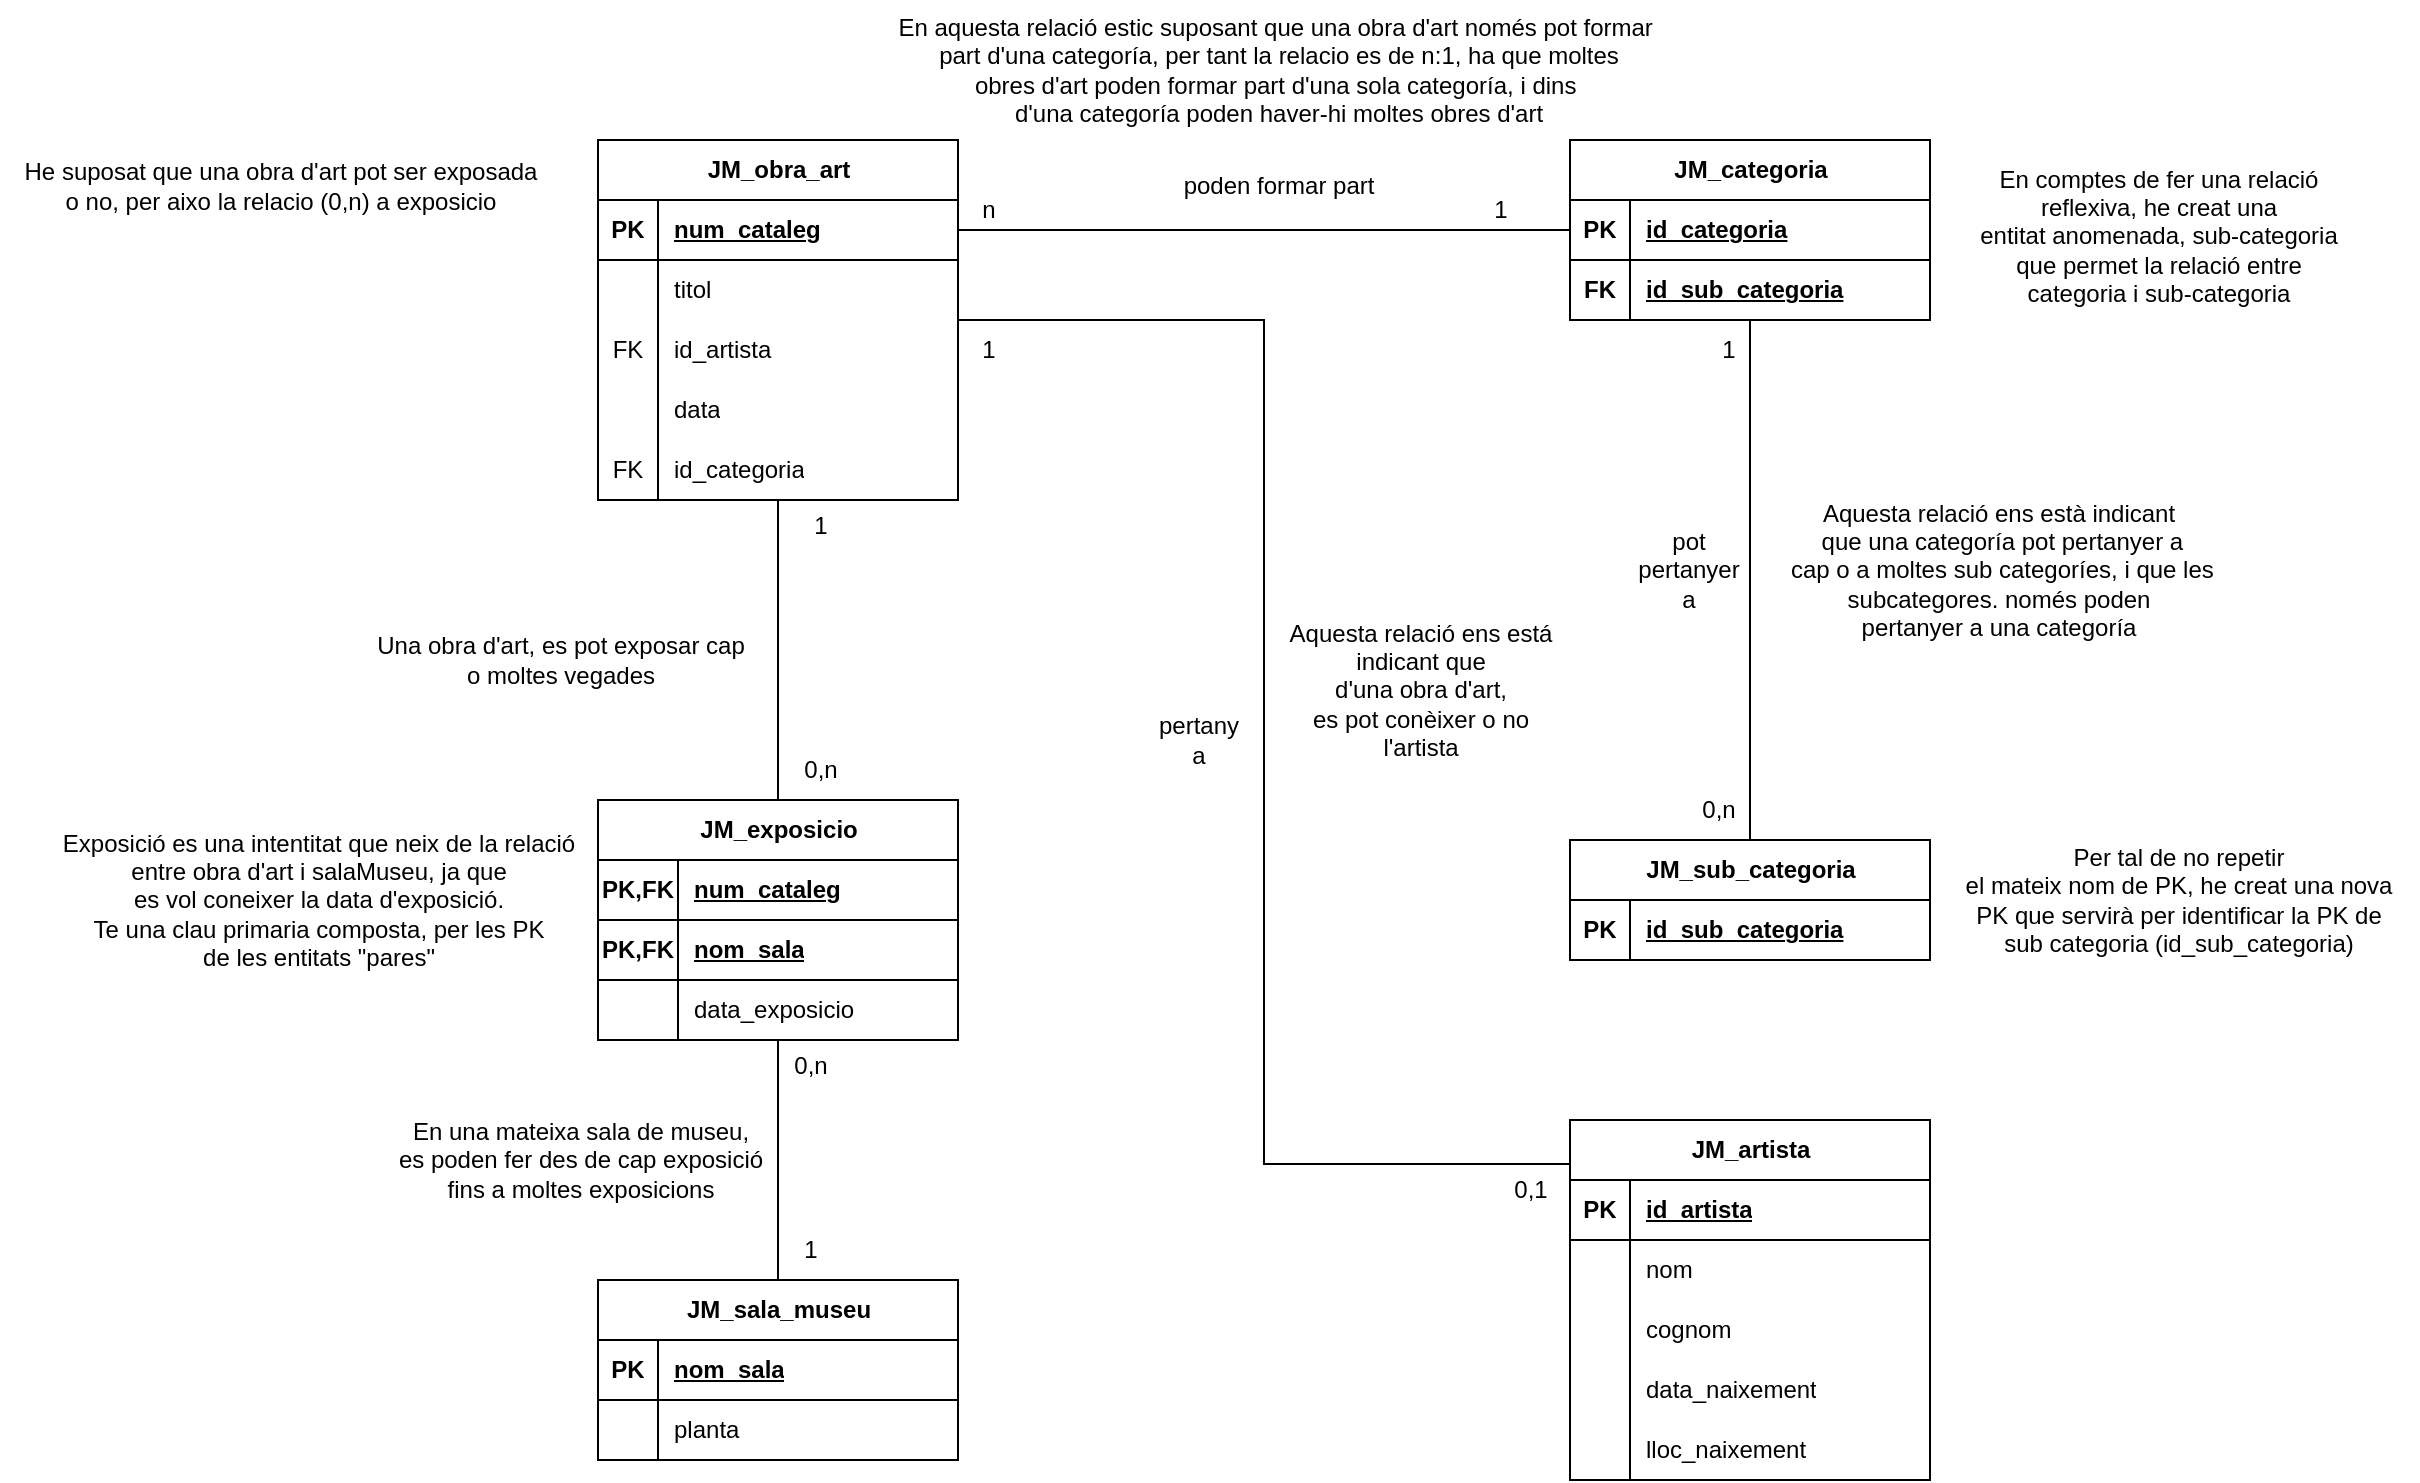 <mxfile version="24.8.3">
  <diagram name="Página-1" id="B-bke3QCGIZsyUV_sevb">
    <mxGraphModel dx="2195" dy="790" grid="1" gridSize="10" guides="1" tooltips="1" connect="1" arrows="1" fold="1" page="1" pageScale="1" pageWidth="827" pageHeight="1169" math="0" shadow="0">
      <root>
        <mxCell id="0" />
        <mxCell id="1" parent="0" />
        <mxCell id="Ic7_FfRGiniO8kVixbo9-100" style="edgeStyle=orthogonalEdgeStyle;rounded=0;orthogonalLoop=1;jettySize=auto;html=1;entryX=0.5;entryY=0;entryDx=0;entryDy=0;endArrow=none;endFill=0;" edge="1" parent="1" source="Ic7_FfRGiniO8kVixbo9-1" target="Ic7_FfRGiniO8kVixbo9-68">
          <mxGeometry relative="1" as="geometry" />
        </mxCell>
        <mxCell id="Ic7_FfRGiniO8kVixbo9-1" value="JM_obra_art" style="shape=table;startSize=30;container=1;collapsible=1;childLayout=tableLayout;fixedRows=1;rowLines=0;fontStyle=1;align=center;resizeLast=1;html=1;" vertex="1" parent="1">
          <mxGeometry x="100" y="180" width="180" height="180" as="geometry" />
        </mxCell>
        <mxCell id="Ic7_FfRGiniO8kVixbo9-2" value="" style="shape=tableRow;horizontal=0;startSize=0;swimlaneHead=0;swimlaneBody=0;fillColor=none;collapsible=0;dropTarget=0;points=[[0,0.5],[1,0.5]];portConstraint=eastwest;top=0;left=0;right=0;bottom=1;" vertex="1" parent="Ic7_FfRGiniO8kVixbo9-1">
          <mxGeometry y="30" width="180" height="30" as="geometry" />
        </mxCell>
        <mxCell id="Ic7_FfRGiniO8kVixbo9-3" value="PK" style="shape=partialRectangle;connectable=0;fillColor=none;top=0;left=0;bottom=0;right=0;fontStyle=1;overflow=hidden;whiteSpace=wrap;html=1;" vertex="1" parent="Ic7_FfRGiniO8kVixbo9-2">
          <mxGeometry width="30" height="30" as="geometry">
            <mxRectangle width="30" height="30" as="alternateBounds" />
          </mxGeometry>
        </mxCell>
        <mxCell id="Ic7_FfRGiniO8kVixbo9-4" value="num_cataleg" style="shape=partialRectangle;connectable=0;fillColor=none;top=0;left=0;bottom=0;right=0;align=left;spacingLeft=6;fontStyle=5;overflow=hidden;whiteSpace=wrap;html=1;" vertex="1" parent="Ic7_FfRGiniO8kVixbo9-2">
          <mxGeometry x="30" width="150" height="30" as="geometry">
            <mxRectangle width="150" height="30" as="alternateBounds" />
          </mxGeometry>
        </mxCell>
        <mxCell id="Ic7_FfRGiniO8kVixbo9-5" value="" style="shape=tableRow;horizontal=0;startSize=0;swimlaneHead=0;swimlaneBody=0;fillColor=none;collapsible=0;dropTarget=0;points=[[0,0.5],[1,0.5]];portConstraint=eastwest;top=0;left=0;right=0;bottom=0;" vertex="1" parent="Ic7_FfRGiniO8kVixbo9-1">
          <mxGeometry y="60" width="180" height="30" as="geometry" />
        </mxCell>
        <mxCell id="Ic7_FfRGiniO8kVixbo9-6" value="" style="shape=partialRectangle;connectable=0;fillColor=none;top=0;left=0;bottom=0;right=0;editable=1;overflow=hidden;whiteSpace=wrap;html=1;" vertex="1" parent="Ic7_FfRGiniO8kVixbo9-5">
          <mxGeometry width="30" height="30" as="geometry">
            <mxRectangle width="30" height="30" as="alternateBounds" />
          </mxGeometry>
        </mxCell>
        <mxCell id="Ic7_FfRGiniO8kVixbo9-7" value="titol" style="shape=partialRectangle;connectable=0;fillColor=none;top=0;left=0;bottom=0;right=0;align=left;spacingLeft=6;overflow=hidden;whiteSpace=wrap;html=1;" vertex="1" parent="Ic7_FfRGiniO8kVixbo9-5">
          <mxGeometry x="30" width="150" height="30" as="geometry">
            <mxRectangle width="150" height="30" as="alternateBounds" />
          </mxGeometry>
        </mxCell>
        <mxCell id="Ic7_FfRGiniO8kVixbo9-8" value="" style="shape=tableRow;horizontal=0;startSize=0;swimlaneHead=0;swimlaneBody=0;fillColor=none;collapsible=0;dropTarget=0;points=[[0,0.5],[1,0.5]];portConstraint=eastwest;top=0;left=0;right=0;bottom=0;" vertex="1" parent="Ic7_FfRGiniO8kVixbo9-1">
          <mxGeometry y="90" width="180" height="30" as="geometry" />
        </mxCell>
        <mxCell id="Ic7_FfRGiniO8kVixbo9-9" value="FK" style="shape=partialRectangle;connectable=0;fillColor=none;top=0;left=0;bottom=0;right=0;editable=1;overflow=hidden;whiteSpace=wrap;html=1;" vertex="1" parent="Ic7_FfRGiniO8kVixbo9-8">
          <mxGeometry width="30" height="30" as="geometry">
            <mxRectangle width="30" height="30" as="alternateBounds" />
          </mxGeometry>
        </mxCell>
        <mxCell id="Ic7_FfRGiniO8kVixbo9-10" value="id_artista" style="shape=partialRectangle;connectable=0;fillColor=none;top=0;left=0;bottom=0;right=0;align=left;spacingLeft=6;overflow=hidden;whiteSpace=wrap;html=1;" vertex="1" parent="Ic7_FfRGiniO8kVixbo9-8">
          <mxGeometry x="30" width="150" height="30" as="geometry">
            <mxRectangle width="150" height="30" as="alternateBounds" />
          </mxGeometry>
        </mxCell>
        <mxCell id="Ic7_FfRGiniO8kVixbo9-17" style="shape=tableRow;horizontal=0;startSize=0;swimlaneHead=0;swimlaneBody=0;fillColor=none;collapsible=0;dropTarget=0;points=[[0,0.5],[1,0.5]];portConstraint=eastwest;top=0;left=0;right=0;bottom=0;" vertex="1" parent="Ic7_FfRGiniO8kVixbo9-1">
          <mxGeometry y="120" width="180" height="30" as="geometry" />
        </mxCell>
        <mxCell id="Ic7_FfRGiniO8kVixbo9-18" style="shape=partialRectangle;connectable=0;fillColor=none;top=0;left=0;bottom=0;right=0;editable=1;overflow=hidden;whiteSpace=wrap;html=1;" vertex="1" parent="Ic7_FfRGiniO8kVixbo9-17">
          <mxGeometry width="30" height="30" as="geometry">
            <mxRectangle width="30" height="30" as="alternateBounds" />
          </mxGeometry>
        </mxCell>
        <mxCell id="Ic7_FfRGiniO8kVixbo9-19" value="data" style="shape=partialRectangle;connectable=0;fillColor=none;top=0;left=0;bottom=0;right=0;align=left;spacingLeft=6;overflow=hidden;whiteSpace=wrap;html=1;" vertex="1" parent="Ic7_FfRGiniO8kVixbo9-17">
          <mxGeometry x="30" width="150" height="30" as="geometry">
            <mxRectangle width="150" height="30" as="alternateBounds" />
          </mxGeometry>
        </mxCell>
        <mxCell id="Ic7_FfRGiniO8kVixbo9-102" style="shape=tableRow;horizontal=0;startSize=0;swimlaneHead=0;swimlaneBody=0;fillColor=none;collapsible=0;dropTarget=0;points=[[0,0.5],[1,0.5]];portConstraint=eastwest;top=0;left=0;right=0;bottom=0;" vertex="1" parent="Ic7_FfRGiniO8kVixbo9-1">
          <mxGeometry y="150" width="180" height="30" as="geometry" />
        </mxCell>
        <mxCell id="Ic7_FfRGiniO8kVixbo9-103" value="FK" style="shape=partialRectangle;connectable=0;fillColor=none;top=0;left=0;bottom=0;right=0;editable=1;overflow=hidden;whiteSpace=wrap;html=1;" vertex="1" parent="Ic7_FfRGiniO8kVixbo9-102">
          <mxGeometry width="30" height="30" as="geometry">
            <mxRectangle width="30" height="30" as="alternateBounds" />
          </mxGeometry>
        </mxCell>
        <mxCell id="Ic7_FfRGiniO8kVixbo9-104" value="id_categoria" style="shape=partialRectangle;connectable=0;fillColor=none;top=0;left=0;bottom=0;right=0;align=left;spacingLeft=6;overflow=hidden;whiteSpace=wrap;html=1;" vertex="1" parent="Ic7_FfRGiniO8kVixbo9-102">
          <mxGeometry x="30" width="150" height="30" as="geometry">
            <mxRectangle width="150" height="30" as="alternateBounds" />
          </mxGeometry>
        </mxCell>
        <mxCell id="Ic7_FfRGiniO8kVixbo9-33" value="JM_artista" style="shape=table;startSize=30;container=1;collapsible=1;childLayout=tableLayout;fixedRows=1;rowLines=0;fontStyle=1;align=center;resizeLast=1;html=1;" vertex="1" parent="1">
          <mxGeometry x="586" y="670" width="180" height="180" as="geometry" />
        </mxCell>
        <mxCell id="Ic7_FfRGiniO8kVixbo9-34" value="" style="shape=tableRow;horizontal=0;startSize=0;swimlaneHead=0;swimlaneBody=0;fillColor=none;collapsible=0;dropTarget=0;points=[[0,0.5],[1,0.5]];portConstraint=eastwest;top=0;left=0;right=0;bottom=1;" vertex="1" parent="Ic7_FfRGiniO8kVixbo9-33">
          <mxGeometry y="30" width="180" height="30" as="geometry" />
        </mxCell>
        <mxCell id="Ic7_FfRGiniO8kVixbo9-35" value="PK" style="shape=partialRectangle;connectable=0;fillColor=none;top=0;left=0;bottom=0;right=0;fontStyle=1;overflow=hidden;whiteSpace=wrap;html=1;" vertex="1" parent="Ic7_FfRGiniO8kVixbo9-34">
          <mxGeometry width="30" height="30" as="geometry">
            <mxRectangle width="30" height="30" as="alternateBounds" />
          </mxGeometry>
        </mxCell>
        <mxCell id="Ic7_FfRGiniO8kVixbo9-36" value="id_artista" style="shape=partialRectangle;connectable=0;fillColor=none;top=0;left=0;bottom=0;right=0;align=left;spacingLeft=6;fontStyle=5;overflow=hidden;whiteSpace=wrap;html=1;" vertex="1" parent="Ic7_FfRGiniO8kVixbo9-34">
          <mxGeometry x="30" width="150" height="30" as="geometry">
            <mxRectangle width="150" height="30" as="alternateBounds" />
          </mxGeometry>
        </mxCell>
        <mxCell id="Ic7_FfRGiniO8kVixbo9-37" value="" style="shape=tableRow;horizontal=0;startSize=0;swimlaneHead=0;swimlaneBody=0;fillColor=none;collapsible=0;dropTarget=0;points=[[0,0.5],[1,0.5]];portConstraint=eastwest;top=0;left=0;right=0;bottom=0;" vertex="1" parent="Ic7_FfRGiniO8kVixbo9-33">
          <mxGeometry y="60" width="180" height="30" as="geometry" />
        </mxCell>
        <mxCell id="Ic7_FfRGiniO8kVixbo9-38" value="" style="shape=partialRectangle;connectable=0;fillColor=none;top=0;left=0;bottom=0;right=0;editable=1;overflow=hidden;whiteSpace=wrap;html=1;" vertex="1" parent="Ic7_FfRGiniO8kVixbo9-37">
          <mxGeometry width="30" height="30" as="geometry">
            <mxRectangle width="30" height="30" as="alternateBounds" />
          </mxGeometry>
        </mxCell>
        <mxCell id="Ic7_FfRGiniO8kVixbo9-39" value="nom" style="shape=partialRectangle;connectable=0;fillColor=none;top=0;left=0;bottom=0;right=0;align=left;spacingLeft=6;overflow=hidden;whiteSpace=wrap;html=1;" vertex="1" parent="Ic7_FfRGiniO8kVixbo9-37">
          <mxGeometry x="30" width="150" height="30" as="geometry">
            <mxRectangle width="150" height="30" as="alternateBounds" />
          </mxGeometry>
        </mxCell>
        <mxCell id="Ic7_FfRGiniO8kVixbo9-40" value="" style="shape=tableRow;horizontal=0;startSize=0;swimlaneHead=0;swimlaneBody=0;fillColor=none;collapsible=0;dropTarget=0;points=[[0,0.5],[1,0.5]];portConstraint=eastwest;top=0;left=0;right=0;bottom=0;" vertex="1" parent="Ic7_FfRGiniO8kVixbo9-33">
          <mxGeometry y="90" width="180" height="30" as="geometry" />
        </mxCell>
        <mxCell id="Ic7_FfRGiniO8kVixbo9-41" value="" style="shape=partialRectangle;connectable=0;fillColor=none;top=0;left=0;bottom=0;right=0;editable=1;overflow=hidden;whiteSpace=wrap;html=1;" vertex="1" parent="Ic7_FfRGiniO8kVixbo9-40">
          <mxGeometry width="30" height="30" as="geometry">
            <mxRectangle width="30" height="30" as="alternateBounds" />
          </mxGeometry>
        </mxCell>
        <mxCell id="Ic7_FfRGiniO8kVixbo9-42" value="cognom" style="shape=partialRectangle;connectable=0;fillColor=none;top=0;left=0;bottom=0;right=0;align=left;spacingLeft=6;overflow=hidden;whiteSpace=wrap;html=1;" vertex="1" parent="Ic7_FfRGiniO8kVixbo9-40">
          <mxGeometry x="30" width="150" height="30" as="geometry">
            <mxRectangle width="150" height="30" as="alternateBounds" />
          </mxGeometry>
        </mxCell>
        <mxCell id="Ic7_FfRGiniO8kVixbo9-43" style="shape=tableRow;horizontal=0;startSize=0;swimlaneHead=0;swimlaneBody=0;fillColor=none;collapsible=0;dropTarget=0;points=[[0,0.5],[1,0.5]];portConstraint=eastwest;top=0;left=0;right=0;bottom=0;" vertex="1" parent="Ic7_FfRGiniO8kVixbo9-33">
          <mxGeometry y="120" width="180" height="30" as="geometry" />
        </mxCell>
        <mxCell id="Ic7_FfRGiniO8kVixbo9-44" style="shape=partialRectangle;connectable=0;fillColor=none;top=0;left=0;bottom=0;right=0;editable=1;overflow=hidden;whiteSpace=wrap;html=1;" vertex="1" parent="Ic7_FfRGiniO8kVixbo9-43">
          <mxGeometry width="30" height="30" as="geometry">
            <mxRectangle width="30" height="30" as="alternateBounds" />
          </mxGeometry>
        </mxCell>
        <mxCell id="Ic7_FfRGiniO8kVixbo9-45" value="data_naixement" style="shape=partialRectangle;connectable=0;fillColor=none;top=0;left=0;bottom=0;right=0;align=left;spacingLeft=6;overflow=hidden;whiteSpace=wrap;html=1;" vertex="1" parent="Ic7_FfRGiniO8kVixbo9-43">
          <mxGeometry x="30" width="150" height="30" as="geometry">
            <mxRectangle width="150" height="30" as="alternateBounds" />
          </mxGeometry>
        </mxCell>
        <mxCell id="Ic7_FfRGiniO8kVixbo9-46" style="shape=tableRow;horizontal=0;startSize=0;swimlaneHead=0;swimlaneBody=0;fillColor=none;collapsible=0;dropTarget=0;points=[[0,0.5],[1,0.5]];portConstraint=eastwest;top=0;left=0;right=0;bottom=0;" vertex="1" parent="Ic7_FfRGiniO8kVixbo9-33">
          <mxGeometry y="150" width="180" height="30" as="geometry" />
        </mxCell>
        <mxCell id="Ic7_FfRGiniO8kVixbo9-47" style="shape=partialRectangle;connectable=0;fillColor=none;top=0;left=0;bottom=0;right=0;editable=1;overflow=hidden;whiteSpace=wrap;html=1;" vertex="1" parent="Ic7_FfRGiniO8kVixbo9-46">
          <mxGeometry width="30" height="30" as="geometry">
            <mxRectangle width="30" height="30" as="alternateBounds" />
          </mxGeometry>
        </mxCell>
        <mxCell id="Ic7_FfRGiniO8kVixbo9-48" value="lloc_naixement" style="shape=partialRectangle;connectable=0;fillColor=none;top=0;left=0;bottom=0;right=0;align=left;spacingLeft=6;overflow=hidden;whiteSpace=wrap;html=1;" vertex="1" parent="Ic7_FfRGiniO8kVixbo9-46">
          <mxGeometry x="30" width="150" height="30" as="geometry">
            <mxRectangle width="150" height="30" as="alternateBounds" />
          </mxGeometry>
        </mxCell>
        <mxCell id="Ic7_FfRGiniO8kVixbo9-49" value="JM_sala_museu" style="shape=table;startSize=30;container=1;collapsible=1;childLayout=tableLayout;fixedRows=1;rowLines=0;fontStyle=1;align=center;resizeLast=1;html=1;" vertex="1" parent="1">
          <mxGeometry x="100" y="750" width="180" height="90" as="geometry" />
        </mxCell>
        <mxCell id="Ic7_FfRGiniO8kVixbo9-50" value="" style="shape=tableRow;horizontal=0;startSize=0;swimlaneHead=0;swimlaneBody=0;fillColor=none;collapsible=0;dropTarget=0;points=[[0,0.5],[1,0.5]];portConstraint=eastwest;top=0;left=0;right=0;bottom=1;" vertex="1" parent="Ic7_FfRGiniO8kVixbo9-49">
          <mxGeometry y="30" width="180" height="30" as="geometry" />
        </mxCell>
        <mxCell id="Ic7_FfRGiniO8kVixbo9-51" value="PK" style="shape=partialRectangle;connectable=0;fillColor=none;top=0;left=0;bottom=0;right=0;fontStyle=1;overflow=hidden;whiteSpace=wrap;html=1;" vertex="1" parent="Ic7_FfRGiniO8kVixbo9-50">
          <mxGeometry width="30" height="30" as="geometry">
            <mxRectangle width="30" height="30" as="alternateBounds" />
          </mxGeometry>
        </mxCell>
        <mxCell id="Ic7_FfRGiniO8kVixbo9-52" value="nom_sala" style="shape=partialRectangle;connectable=0;fillColor=none;top=0;left=0;bottom=0;right=0;align=left;spacingLeft=6;fontStyle=5;overflow=hidden;whiteSpace=wrap;html=1;" vertex="1" parent="Ic7_FfRGiniO8kVixbo9-50">
          <mxGeometry x="30" width="150" height="30" as="geometry">
            <mxRectangle width="150" height="30" as="alternateBounds" />
          </mxGeometry>
        </mxCell>
        <mxCell id="Ic7_FfRGiniO8kVixbo9-53" value="" style="shape=tableRow;horizontal=0;startSize=0;swimlaneHead=0;swimlaneBody=0;fillColor=none;collapsible=0;dropTarget=0;points=[[0,0.5],[1,0.5]];portConstraint=eastwest;top=0;left=0;right=0;bottom=0;" vertex="1" parent="Ic7_FfRGiniO8kVixbo9-49">
          <mxGeometry y="60" width="180" height="30" as="geometry" />
        </mxCell>
        <mxCell id="Ic7_FfRGiniO8kVixbo9-54" value="" style="shape=partialRectangle;connectable=0;fillColor=none;top=0;left=0;bottom=0;right=0;editable=1;overflow=hidden;whiteSpace=wrap;html=1;" vertex="1" parent="Ic7_FfRGiniO8kVixbo9-53">
          <mxGeometry width="30" height="30" as="geometry">
            <mxRectangle width="30" height="30" as="alternateBounds" />
          </mxGeometry>
        </mxCell>
        <mxCell id="Ic7_FfRGiniO8kVixbo9-55" value="planta" style="shape=partialRectangle;connectable=0;fillColor=none;top=0;left=0;bottom=0;right=0;align=left;spacingLeft=6;overflow=hidden;whiteSpace=wrap;html=1;" vertex="1" parent="Ic7_FfRGiniO8kVixbo9-53">
          <mxGeometry x="30" width="150" height="30" as="geometry">
            <mxRectangle width="150" height="30" as="alternateBounds" />
          </mxGeometry>
        </mxCell>
        <mxCell id="Ic7_FfRGiniO8kVixbo9-101" style="edgeStyle=orthogonalEdgeStyle;rounded=0;orthogonalLoop=1;jettySize=auto;html=1;entryX=0.5;entryY=0;entryDx=0;entryDy=0;endArrow=none;endFill=0;" edge="1" parent="1" source="Ic7_FfRGiniO8kVixbo9-68" target="Ic7_FfRGiniO8kVixbo9-49">
          <mxGeometry relative="1" as="geometry" />
        </mxCell>
        <mxCell id="Ic7_FfRGiniO8kVixbo9-68" value="JM_exposicio" style="shape=table;startSize=30;container=1;collapsible=1;childLayout=tableLayout;fixedRows=1;rowLines=0;fontStyle=1;align=center;resizeLast=1;html=1;" vertex="1" parent="1">
          <mxGeometry x="100" y="510" width="180" height="120" as="geometry" />
        </mxCell>
        <mxCell id="Ic7_FfRGiniO8kVixbo9-69" value="" style="shape=tableRow;horizontal=0;startSize=0;swimlaneHead=0;swimlaneBody=0;fillColor=none;collapsible=0;dropTarget=0;points=[[0,0.5],[1,0.5]];portConstraint=eastwest;top=0;left=0;right=0;bottom=1;" vertex="1" parent="Ic7_FfRGiniO8kVixbo9-68">
          <mxGeometry y="30" width="180" height="30" as="geometry" />
        </mxCell>
        <mxCell id="Ic7_FfRGiniO8kVixbo9-70" value="PK,FK" style="shape=partialRectangle;connectable=0;fillColor=none;top=0;left=0;bottom=0;right=0;fontStyle=1;overflow=hidden;whiteSpace=wrap;html=1;" vertex="1" parent="Ic7_FfRGiniO8kVixbo9-69">
          <mxGeometry width="40" height="30" as="geometry">
            <mxRectangle width="40" height="30" as="alternateBounds" />
          </mxGeometry>
        </mxCell>
        <mxCell id="Ic7_FfRGiniO8kVixbo9-71" value="num_cataleg" style="shape=partialRectangle;connectable=0;fillColor=none;top=0;left=0;bottom=0;right=0;align=left;spacingLeft=6;fontStyle=5;overflow=hidden;whiteSpace=wrap;html=1;" vertex="1" parent="Ic7_FfRGiniO8kVixbo9-69">
          <mxGeometry x="40" width="140" height="30" as="geometry">
            <mxRectangle width="140" height="30" as="alternateBounds" />
          </mxGeometry>
        </mxCell>
        <mxCell id="Ic7_FfRGiniO8kVixbo9-84" style="shape=tableRow;horizontal=0;startSize=0;swimlaneHead=0;swimlaneBody=0;fillColor=none;collapsible=0;dropTarget=0;points=[[0,0.5],[1,0.5]];portConstraint=eastwest;top=0;left=0;right=0;bottom=1;" vertex="1" parent="Ic7_FfRGiniO8kVixbo9-68">
          <mxGeometry y="60" width="180" height="30" as="geometry" />
        </mxCell>
        <mxCell id="Ic7_FfRGiniO8kVixbo9-85" value="PK,FK" style="shape=partialRectangle;connectable=0;fillColor=none;top=0;left=0;bottom=0;right=0;fontStyle=1;overflow=hidden;whiteSpace=wrap;html=1;" vertex="1" parent="Ic7_FfRGiniO8kVixbo9-84">
          <mxGeometry width="40" height="30" as="geometry">
            <mxRectangle width="40" height="30" as="alternateBounds" />
          </mxGeometry>
        </mxCell>
        <mxCell id="Ic7_FfRGiniO8kVixbo9-86" value="nom_sala" style="shape=partialRectangle;connectable=0;fillColor=none;top=0;left=0;bottom=0;right=0;align=left;spacingLeft=6;fontStyle=5;overflow=hidden;whiteSpace=wrap;html=1;" vertex="1" parent="Ic7_FfRGiniO8kVixbo9-84">
          <mxGeometry x="40" width="140" height="30" as="geometry">
            <mxRectangle width="140" height="30" as="alternateBounds" />
          </mxGeometry>
        </mxCell>
        <mxCell id="Ic7_FfRGiniO8kVixbo9-72" value="" style="shape=tableRow;horizontal=0;startSize=0;swimlaneHead=0;swimlaneBody=0;fillColor=none;collapsible=0;dropTarget=0;points=[[0,0.5],[1,0.5]];portConstraint=eastwest;top=0;left=0;right=0;bottom=0;" vertex="1" parent="Ic7_FfRGiniO8kVixbo9-68">
          <mxGeometry y="90" width="180" height="30" as="geometry" />
        </mxCell>
        <mxCell id="Ic7_FfRGiniO8kVixbo9-73" value="" style="shape=partialRectangle;connectable=0;fillColor=none;top=0;left=0;bottom=0;right=0;editable=1;overflow=hidden;whiteSpace=wrap;html=1;" vertex="1" parent="Ic7_FfRGiniO8kVixbo9-72">
          <mxGeometry width="40" height="30" as="geometry">
            <mxRectangle width="40" height="30" as="alternateBounds" />
          </mxGeometry>
        </mxCell>
        <mxCell id="Ic7_FfRGiniO8kVixbo9-74" value="data_exposicio" style="shape=partialRectangle;connectable=0;fillColor=none;top=0;left=0;bottom=0;right=0;align=left;spacingLeft=6;overflow=hidden;whiteSpace=wrap;html=1;" vertex="1" parent="Ic7_FfRGiniO8kVixbo9-72">
          <mxGeometry x="40" width="140" height="30" as="geometry">
            <mxRectangle width="140" height="30" as="alternateBounds" />
          </mxGeometry>
        </mxCell>
        <mxCell id="Ic7_FfRGiniO8kVixbo9-119" style="edgeStyle=orthogonalEdgeStyle;rounded=0;orthogonalLoop=1;jettySize=auto;html=1;entryX=0.5;entryY=0;entryDx=0;entryDy=0;endArrow=none;endFill=0;" edge="1" parent="1" source="Ic7_FfRGiniO8kVixbo9-87" target="Ic7_FfRGiniO8kVixbo9-106">
          <mxGeometry relative="1" as="geometry" />
        </mxCell>
        <mxCell id="Ic7_FfRGiniO8kVixbo9-87" value="JM_categoria" style="shape=table;startSize=30;container=1;collapsible=1;childLayout=tableLayout;fixedRows=1;rowLines=0;fontStyle=1;align=center;resizeLast=1;html=1;" vertex="1" parent="1">
          <mxGeometry x="586" y="180" width="180" height="90" as="geometry" />
        </mxCell>
        <mxCell id="Ic7_FfRGiniO8kVixbo9-88" value="" style="shape=tableRow;horizontal=0;startSize=0;swimlaneHead=0;swimlaneBody=0;fillColor=none;collapsible=0;dropTarget=0;points=[[0,0.5],[1,0.5]];portConstraint=eastwest;top=0;left=0;right=0;bottom=1;" vertex="1" parent="Ic7_FfRGiniO8kVixbo9-87">
          <mxGeometry y="30" width="180" height="30" as="geometry" />
        </mxCell>
        <mxCell id="Ic7_FfRGiniO8kVixbo9-89" value="PK" style="shape=partialRectangle;connectable=0;fillColor=none;top=0;left=0;bottom=0;right=0;fontStyle=1;overflow=hidden;whiteSpace=wrap;html=1;" vertex="1" parent="Ic7_FfRGiniO8kVixbo9-88">
          <mxGeometry width="30" height="30" as="geometry">
            <mxRectangle width="30" height="30" as="alternateBounds" />
          </mxGeometry>
        </mxCell>
        <mxCell id="Ic7_FfRGiniO8kVixbo9-90" value="id_categoria" style="shape=partialRectangle;connectable=0;fillColor=none;top=0;left=0;bottom=0;right=0;align=left;spacingLeft=6;fontStyle=5;overflow=hidden;whiteSpace=wrap;html=1;" vertex="1" parent="Ic7_FfRGiniO8kVixbo9-88">
          <mxGeometry x="30" width="150" height="30" as="geometry">
            <mxRectangle width="150" height="30" as="alternateBounds" />
          </mxGeometry>
        </mxCell>
        <mxCell id="Ic7_FfRGiniO8kVixbo9-122" style="shape=tableRow;horizontal=0;startSize=0;swimlaneHead=0;swimlaneBody=0;fillColor=none;collapsible=0;dropTarget=0;points=[[0,0.5],[1,0.5]];portConstraint=eastwest;top=0;left=0;right=0;bottom=1;" vertex="1" parent="Ic7_FfRGiniO8kVixbo9-87">
          <mxGeometry y="60" width="180" height="30" as="geometry" />
        </mxCell>
        <mxCell id="Ic7_FfRGiniO8kVixbo9-123" value="FK" style="shape=partialRectangle;connectable=0;fillColor=none;top=0;left=0;bottom=0;right=0;fontStyle=1;overflow=hidden;whiteSpace=wrap;html=1;" vertex="1" parent="Ic7_FfRGiniO8kVixbo9-122">
          <mxGeometry width="30" height="30" as="geometry">
            <mxRectangle width="30" height="30" as="alternateBounds" />
          </mxGeometry>
        </mxCell>
        <mxCell id="Ic7_FfRGiniO8kVixbo9-124" value="id_sub_categoria" style="shape=partialRectangle;connectable=0;fillColor=none;top=0;left=0;bottom=0;right=0;align=left;spacingLeft=6;fontStyle=5;overflow=hidden;whiteSpace=wrap;html=1;" vertex="1" parent="Ic7_FfRGiniO8kVixbo9-122">
          <mxGeometry x="30" width="150" height="30" as="geometry">
            <mxRectangle width="150" height="30" as="alternateBounds" />
          </mxGeometry>
        </mxCell>
        <mxCell id="Ic7_FfRGiniO8kVixbo9-105" style="edgeStyle=orthogonalEdgeStyle;rounded=0;orthogonalLoop=1;jettySize=auto;html=1;entryX=0;entryY=0.5;entryDx=0;entryDy=0;endArrow=none;endFill=0;" edge="1" parent="1" source="Ic7_FfRGiniO8kVixbo9-2" target="Ic7_FfRGiniO8kVixbo9-88">
          <mxGeometry relative="1" as="geometry" />
        </mxCell>
        <mxCell id="Ic7_FfRGiniO8kVixbo9-106" value="JM_sub_categoria" style="shape=table;startSize=30;container=1;collapsible=1;childLayout=tableLayout;fixedRows=1;rowLines=0;fontStyle=1;align=center;resizeLast=1;html=1;" vertex="1" parent="1">
          <mxGeometry x="586" y="530" width="180" height="60" as="geometry" />
        </mxCell>
        <mxCell id="Ic7_FfRGiniO8kVixbo9-107" value="" style="shape=tableRow;horizontal=0;startSize=0;swimlaneHead=0;swimlaneBody=0;fillColor=none;collapsible=0;dropTarget=0;points=[[0,0.5],[1,0.5]];portConstraint=eastwest;top=0;left=0;right=0;bottom=1;" vertex="1" parent="Ic7_FfRGiniO8kVixbo9-106">
          <mxGeometry y="30" width="180" height="30" as="geometry" />
        </mxCell>
        <mxCell id="Ic7_FfRGiniO8kVixbo9-108" value="PK" style="shape=partialRectangle;connectable=0;fillColor=none;top=0;left=0;bottom=0;right=0;fontStyle=1;overflow=hidden;whiteSpace=wrap;html=1;" vertex="1" parent="Ic7_FfRGiniO8kVixbo9-107">
          <mxGeometry width="30" height="30" as="geometry">
            <mxRectangle width="30" height="30" as="alternateBounds" />
          </mxGeometry>
        </mxCell>
        <mxCell id="Ic7_FfRGiniO8kVixbo9-109" value="id_sub_categoria" style="shape=partialRectangle;connectable=0;fillColor=none;top=0;left=0;bottom=0;right=0;align=left;spacingLeft=6;fontStyle=5;overflow=hidden;whiteSpace=wrap;html=1;" vertex="1" parent="Ic7_FfRGiniO8kVixbo9-107">
          <mxGeometry x="30" width="150" height="30" as="geometry">
            <mxRectangle width="150" height="30" as="alternateBounds" />
          </mxGeometry>
        </mxCell>
        <mxCell id="Ic7_FfRGiniO8kVixbo9-120" style="edgeStyle=orthogonalEdgeStyle;rounded=0;orthogonalLoop=1;jettySize=auto;html=1;entryX=0;entryY=0.122;entryDx=0;entryDy=0;entryPerimeter=0;endArrow=none;endFill=0;" edge="1" parent="1" source="Ic7_FfRGiniO8kVixbo9-1" target="Ic7_FfRGiniO8kVixbo9-33">
          <mxGeometry relative="1" as="geometry" />
        </mxCell>
        <mxCell id="Ic7_FfRGiniO8kVixbo9-121" value="&lt;div&gt;Per tal de no repetir &lt;br&gt;&lt;/div&gt;&lt;div&gt;el mateix nom de PK, he creat una nova&lt;/div&gt;&lt;div&gt;PK que servirà per identificar la PK de&lt;/div&gt;&lt;div&gt;sub categoria (id_sub_categoria)&lt;br&gt;&lt;/div&gt;" style="text;html=1;align=center;verticalAlign=middle;resizable=0;points=[];autosize=1;strokeColor=none;fillColor=none;" vertex="1" parent="1">
          <mxGeometry x="770" y="525" width="240" height="70" as="geometry" />
        </mxCell>
        <mxCell id="Ic7_FfRGiniO8kVixbo9-125" value="1" style="text;html=1;align=center;verticalAlign=middle;resizable=0;points=[];autosize=1;strokeColor=none;fillColor=none;" vertex="1" parent="1">
          <mxGeometry x="650" y="270" width="30" height="30" as="geometry" />
        </mxCell>
        <mxCell id="Ic7_FfRGiniO8kVixbo9-126" value="0,n" style="text;html=1;align=center;verticalAlign=middle;resizable=0;points=[];autosize=1;strokeColor=none;fillColor=none;" vertex="1" parent="1">
          <mxGeometry x="640" y="500" width="40" height="30" as="geometry" />
        </mxCell>
        <mxCell id="Ic7_FfRGiniO8kVixbo9-127" value="&lt;div&gt;pot&lt;/div&gt;&lt;div&gt;pertanyer &lt;br&gt;&lt;/div&gt;&lt;div&gt;a&lt;br&gt;&lt;/div&gt;" style="text;html=1;align=center;verticalAlign=middle;resizable=0;points=[];autosize=1;strokeColor=none;fillColor=none;" vertex="1" parent="1">
          <mxGeometry x="610" y="365" width="70" height="60" as="geometry" />
        </mxCell>
        <mxCell id="Ic7_FfRGiniO8kVixbo9-128" value="&lt;div&gt;Aquesta relació ens està indicant&lt;/div&gt;&lt;div&gt;&amp;nbsp;que una categoría pot pertanyer a&lt;/div&gt;&lt;div&gt;&amp;nbsp;cap o a moltes sub categoríes, i que les &lt;br&gt;&lt;/div&gt;&lt;div&gt;subcategores. només poden &lt;br&gt;&lt;/div&gt;&lt;div&gt;pertanyer a una categoría&lt;br&gt;&lt;/div&gt;" style="text;html=1;align=center;verticalAlign=middle;resizable=0;points=[];autosize=1;strokeColor=none;fillColor=none;" vertex="1" parent="1">
          <mxGeometry x="680" y="350" width="240" height="90" as="geometry" />
        </mxCell>
        <mxCell id="Ic7_FfRGiniO8kVixbo9-129" value="1" style="text;html=1;align=center;verticalAlign=middle;resizable=0;points=[];autosize=1;strokeColor=none;fillColor=none;" vertex="1" parent="1">
          <mxGeometry x="280" y="270" width="30" height="30" as="geometry" />
        </mxCell>
        <mxCell id="Ic7_FfRGiniO8kVixbo9-132" value="0,1" style="text;html=1;align=center;verticalAlign=middle;resizable=0;points=[];autosize=1;strokeColor=none;fillColor=none;" vertex="1" parent="1">
          <mxGeometry x="546" y="690" width="40" height="30" as="geometry" />
        </mxCell>
        <mxCell id="Ic7_FfRGiniO8kVixbo9-133" value="&lt;div&gt;pertany&lt;/div&gt;&lt;div&gt;a&lt;br&gt;&lt;/div&gt;" style="text;html=1;align=center;verticalAlign=middle;resizable=0;points=[];autosize=1;strokeColor=none;fillColor=none;" vertex="1" parent="1">
          <mxGeometry x="370" y="460" width="60" height="40" as="geometry" />
        </mxCell>
        <mxCell id="Ic7_FfRGiniO8kVixbo9-134" value="&lt;div&gt;Aquesta relació ens está&lt;/div&gt;&lt;div&gt;&amp;nbsp;indicant que&amp;nbsp;&lt;/div&gt;&lt;div&gt;d&#39;una obra d&#39;art,&lt;/div&gt;&lt;div&gt;es pot conèixer o no &lt;br&gt;&lt;/div&gt;&lt;div&gt;l&#39;artista&lt;br&gt;&lt;/div&gt;" style="text;html=1;align=center;verticalAlign=middle;resizable=0;points=[];autosize=1;strokeColor=none;fillColor=none;" vertex="1" parent="1">
          <mxGeometry x="436" y="410" width="150" height="90" as="geometry" />
        </mxCell>
        <mxCell id="Ic7_FfRGiniO8kVixbo9-136" value="1" style="text;html=1;align=center;verticalAlign=middle;resizable=0;points=[];autosize=1;strokeColor=none;fillColor=none;" vertex="1" parent="1">
          <mxGeometry x="196" y="358" width="30" height="30" as="geometry" />
        </mxCell>
        <mxCell id="Ic7_FfRGiniO8kVixbo9-137" value="0,n" style="text;html=1;align=center;verticalAlign=middle;resizable=0;points=[];autosize=1;strokeColor=none;fillColor=none;" vertex="1" parent="1">
          <mxGeometry x="191" y="480" width="40" height="30" as="geometry" />
        </mxCell>
        <mxCell id="Ic7_FfRGiniO8kVixbo9-138" value="n" style="text;html=1;align=center;verticalAlign=middle;resizable=0;points=[];autosize=1;strokeColor=none;fillColor=none;" vertex="1" parent="1">
          <mxGeometry x="280" y="200" width="30" height="30" as="geometry" />
        </mxCell>
        <mxCell id="Ic7_FfRGiniO8kVixbo9-142" value="&lt;div&gt;1&lt;/div&gt;" style="text;html=1;align=center;verticalAlign=middle;resizable=0;points=[];autosize=1;strokeColor=none;fillColor=none;" vertex="1" parent="1">
          <mxGeometry x="536" y="200" width="30" height="30" as="geometry" />
        </mxCell>
        <mxCell id="Ic7_FfRGiniO8kVixbo9-143" value="poden formar part" style="text;html=1;align=center;verticalAlign=middle;resizable=0;points=[];autosize=1;strokeColor=none;fillColor=none;" vertex="1" parent="1">
          <mxGeometry x="380" y="188" width="120" height="30" as="geometry" />
        </mxCell>
        <mxCell id="Ic7_FfRGiniO8kVixbo9-144" value="&lt;div&gt;En aquesta relació estic suposant que una obra d&#39;art només pot formar&amp;nbsp;&lt;/div&gt;&lt;div&gt;part d&#39;una categoría, per tant la relacio es de n:1, ha que moltes &lt;br&gt;&lt;/div&gt;&lt;div&gt;obres d&#39;art poden formar part d&#39;una sola categoría, i dins&amp;nbsp;&lt;/div&gt;&lt;div&gt;d&#39;una categoría poden haver-hi moltes obres d&#39;art&lt;br&gt;&lt;/div&gt;" style="text;html=1;align=center;verticalAlign=middle;resizable=0;points=[];autosize=1;strokeColor=none;fillColor=none;" vertex="1" parent="1">
          <mxGeometry x="240" y="110" width="400" height="70" as="geometry" />
        </mxCell>
        <mxCell id="Ic7_FfRGiniO8kVixbo9-145" value="1" style="text;html=1;align=center;verticalAlign=middle;resizable=0;points=[];autosize=1;strokeColor=none;fillColor=none;" vertex="1" parent="1">
          <mxGeometry x="191" y="720" width="30" height="30" as="geometry" />
        </mxCell>
        <mxCell id="Ic7_FfRGiniO8kVixbo9-146" value="0,n" style="text;html=1;align=center;verticalAlign=middle;resizable=0;points=[];autosize=1;strokeColor=none;fillColor=none;" vertex="1" parent="1">
          <mxGeometry x="186" y="628" width="40" height="30" as="geometry" />
        </mxCell>
        <mxCell id="Ic7_FfRGiniO8kVixbo9-147" value="&lt;div&gt;En una mateixa sala de museu,&lt;/div&gt;&lt;div&gt;&amp;nbsp;es poden fer des de cap exposició&amp;nbsp;&lt;/div&gt;&lt;div&gt;fins a moltes exposicions&lt;br&gt;&lt;/div&gt;" style="text;html=1;align=center;verticalAlign=middle;resizable=0;points=[];autosize=1;strokeColor=none;fillColor=none;" vertex="1" parent="1">
          <mxGeometry x="-14" y="660" width="210" height="60" as="geometry" />
        </mxCell>
        <mxCell id="Ic7_FfRGiniO8kVixbo9-148" value="&lt;div&gt;Una obra d&#39;art, es pot exposar cap&lt;/div&gt;&lt;div&gt;o moltes vegades&lt;br&gt;&lt;/div&gt;" style="text;html=1;align=center;verticalAlign=middle;resizable=0;points=[];autosize=1;strokeColor=none;fillColor=none;" vertex="1" parent="1">
          <mxGeometry x="-24" y="420" width="210" height="40" as="geometry" />
        </mxCell>
        <mxCell id="Ic7_FfRGiniO8kVixbo9-149" value="&lt;div&gt;Exposició es una intentitat que neix de la relació &lt;br&gt;&lt;/div&gt;&lt;div&gt;entre obra d&#39;art i salaMuseu, ja que&lt;/div&gt;&lt;div&gt;es vol coneixer la data d&#39;exposició.&lt;/div&gt;&lt;div&gt;Te una clau primaria composta, per les PK&lt;/div&gt;&lt;div&gt;de les entitats &quot;pares&quot;&lt;br&gt;&lt;/div&gt;" style="text;html=1;align=center;verticalAlign=middle;resizable=0;points=[];autosize=1;strokeColor=none;fillColor=none;" vertex="1" parent="1">
          <mxGeometry x="-180" y="515" width="280" height="90" as="geometry" />
        </mxCell>
        <mxCell id="Ic7_FfRGiniO8kVixbo9-150" value="&lt;div&gt;He suposat que una obra d&#39;art pot ser exposada &lt;br&gt;&lt;/div&gt;&lt;div&gt;o no, per aixo la relacio (0,n) a exposicio&lt;br&gt;&lt;/div&gt;" style="text;html=1;align=center;verticalAlign=middle;resizable=0;points=[];autosize=1;strokeColor=none;fillColor=none;" vertex="1" parent="1">
          <mxGeometry x="-199" y="183" width="280" height="40" as="geometry" />
        </mxCell>
        <mxCell id="Ic7_FfRGiniO8kVixbo9-151" value="&lt;div&gt;En comptes de fer una relació&lt;/div&gt;&lt;div&gt;reflexiva, he creat una&lt;/div&gt;&lt;div&gt;entitat anomenada, sub-categoria&lt;/div&gt;&lt;div&gt;que permet la relació entre&lt;/div&gt;&lt;div&gt;categoria i sub-categoria&lt;br&gt;&lt;/div&gt;" style="text;html=1;align=center;verticalAlign=middle;resizable=0;points=[];autosize=1;strokeColor=none;fillColor=none;" vertex="1" parent="1">
          <mxGeometry x="780" y="183" width="200" height="90" as="geometry" />
        </mxCell>
      </root>
    </mxGraphModel>
  </diagram>
</mxfile>
